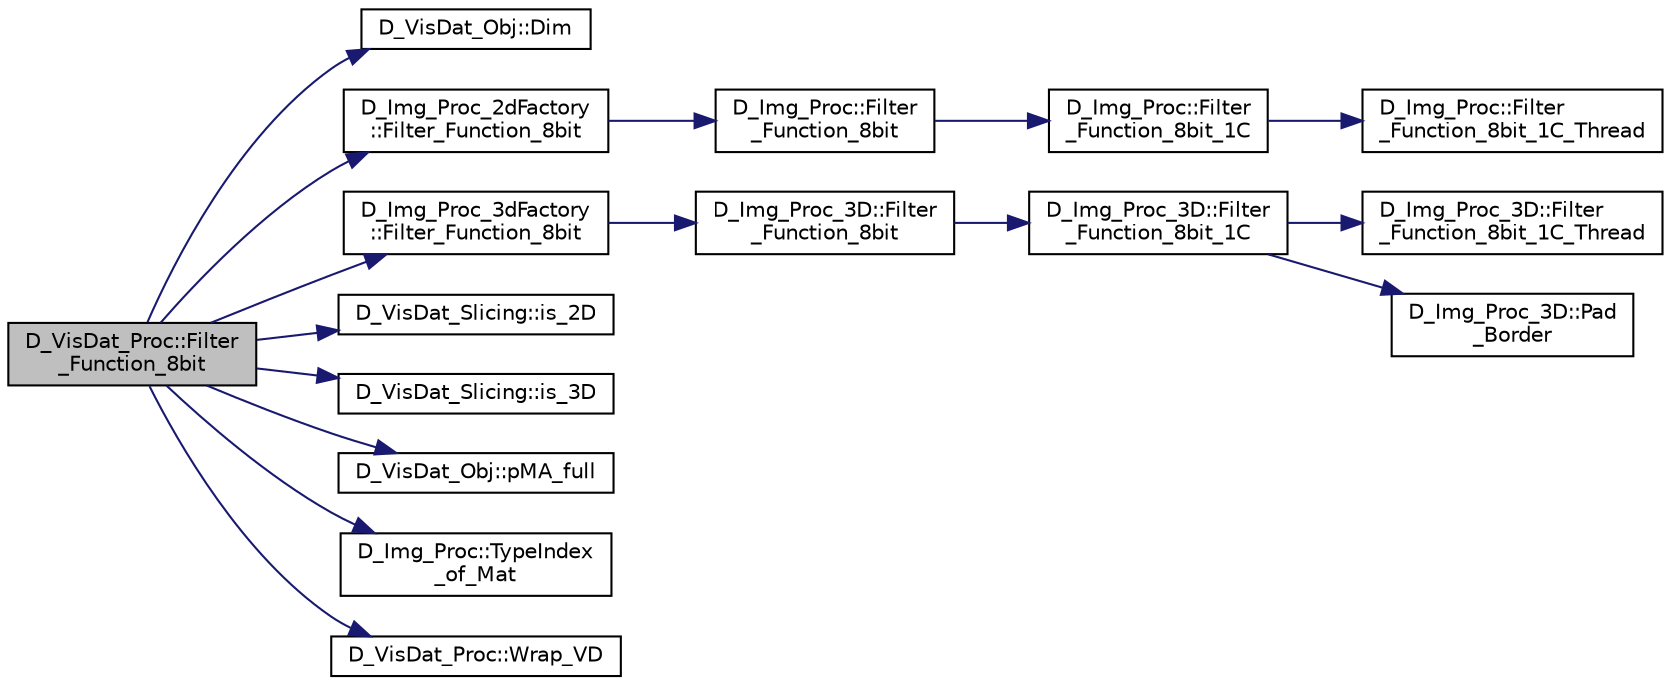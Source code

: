 digraph "D_VisDat_Proc::Filter_Function_8bit"
{
 // LATEX_PDF_SIZE
  edge [fontname="Helvetica",fontsize="10",labelfontname="Helvetica",labelfontsize="10"];
  node [fontname="Helvetica",fontsize="10",shape=record];
  rankdir="LR";
  Node1 [label="D_VisDat_Proc::Filter\l_Function_8bit",height=0.2,width=0.4,color="black", fillcolor="grey75", style="filled", fontcolor="black",tooltip=" "];
  Node1 -> Node2 [color="midnightblue",fontsize="10",style="solid"];
  Node2 [label="D_VisDat_Obj::Dim",height=0.2,width=0.4,color="black", fillcolor="white", style="filled",URL="$class_d___vis_dat___obj.html#a9b255993f402cca1b61ca82beae51b20",tooltip=" "];
  Node1 -> Node3 [color="midnightblue",fontsize="10",style="solid"];
  Node3 [label="D_Img_Proc_2dFactory\l::Filter_Function_8bit",height=0.2,width=0.4,color="black", fillcolor="white", style="filled",URL="$class_d___img___proc__2d_factory.html#a4973f5abf228ff1eb749b4ee269a488d",tooltip=" "];
  Node3 -> Node4 [color="midnightblue",fontsize="10",style="solid"];
  Node4 [label="D_Img_Proc::Filter\l_Function_8bit",height=0.2,width=0.4,color="black", fillcolor="white", style="filled",URL="$class_d___img___proc.html#a270eb6a32caf5a98ff5db03c15dc1a71",tooltip=" "];
  Node4 -> Node5 [color="midnightblue",fontsize="10",style="solid"];
  Node5 [label="D_Img_Proc::Filter\l_Function_8bit_1C",height=0.2,width=0.4,color="black", fillcolor="white", style="filled",URL="$class_d___img___proc.html#a26a9b892f9f26b30e7cf8c27febdb1da",tooltip=" "];
  Node5 -> Node6 [color="midnightblue",fontsize="10",style="solid"];
  Node6 [label="D_Img_Proc::Filter\l_Function_8bit_1C_Thread",height=0.2,width=0.4,color="black", fillcolor="white", style="filled",URL="$class_d___img___proc.html#a3e529eb274fea486fc236e3ba98028a0",tooltip=" "];
  Node1 -> Node7 [color="midnightblue",fontsize="10",style="solid"];
  Node7 [label="D_Img_Proc_3dFactory\l::Filter_Function_8bit",height=0.2,width=0.4,color="black", fillcolor="white", style="filled",URL="$class_d___img___proc__3d_factory.html#ad0f45260efcd1e5f1d261ff4e022b880",tooltip=" "];
  Node7 -> Node8 [color="midnightblue",fontsize="10",style="solid"];
  Node8 [label="D_Img_Proc_3D::Filter\l_Function_8bit",height=0.2,width=0.4,color="black", fillcolor="white", style="filled",URL="$class_d___img___proc__3_d.html#a2141f8e866da264091276c5334581c10",tooltip=" "];
  Node8 -> Node9 [color="midnightblue",fontsize="10",style="solid"];
  Node9 [label="D_Img_Proc_3D::Filter\l_Function_8bit_1C",height=0.2,width=0.4,color="black", fillcolor="white", style="filled",URL="$class_d___img___proc__3_d.html#ab315e40da0954c7eeb06f82c4d9dd6dd",tooltip=" "];
  Node9 -> Node10 [color="midnightblue",fontsize="10",style="solid"];
  Node10 [label="D_Img_Proc_3D::Filter\l_Function_8bit_1C_Thread",height=0.2,width=0.4,color="black", fillcolor="white", style="filled",URL="$class_d___img___proc__3_d.html#a76225c420d09517b1151362cf7ffeb67",tooltip=" "];
  Node9 -> Node11 [color="midnightblue",fontsize="10",style="solid"];
  Node11 [label="D_Img_Proc_3D::Pad\l_Border",height=0.2,width=0.4,color="black", fillcolor="white", style="filled",URL="$class_d___img___proc__3_d.html#affd0f67f25819e340f3ce56ba49c4edb",tooltip=" "];
  Node1 -> Node12 [color="midnightblue",fontsize="10",style="solid"];
  Node12 [label="D_VisDat_Slicing::is_2D",height=0.2,width=0.4,color="black", fillcolor="white", style="filled",URL="$class_d___vis_dat___slicing.html#a6e5f7f2a4448f135c77a06e04f678974",tooltip=" "];
  Node1 -> Node13 [color="midnightblue",fontsize="10",style="solid"];
  Node13 [label="D_VisDat_Slicing::is_3D",height=0.2,width=0.4,color="black", fillcolor="white", style="filled",URL="$class_d___vis_dat___slicing.html#aaee4f94d06e8e78ddab184e343eedc5e",tooltip=" "];
  Node1 -> Node14 [color="midnightblue",fontsize="10",style="solid"];
  Node14 [label="D_VisDat_Obj::pMA_full",height=0.2,width=0.4,color="black", fillcolor="white", style="filled",URL="$class_d___vis_dat___obj.html#a1b759f59f5c13875d94961642bdd943e",tooltip=" "];
  Node1 -> Node15 [color="midnightblue",fontsize="10",style="solid"];
  Node15 [label="D_Img_Proc::TypeIndex\l_of_Mat",height=0.2,width=0.4,color="black", fillcolor="white", style="filled",URL="$class_d___img___proc.html#a2510f13d853ef084a341c647b4a17292",tooltip=" "];
  Node1 -> Node16 [color="midnightblue",fontsize="10",style="solid"];
  Node16 [label="D_VisDat_Proc::Wrap_VD",height=0.2,width=0.4,color="black", fillcolor="white", style="filled",URL="$class_d___vis_dat___proc.html#a08a25f3f05db4e112c651456fd1ae7e5",tooltip=" "];
}
